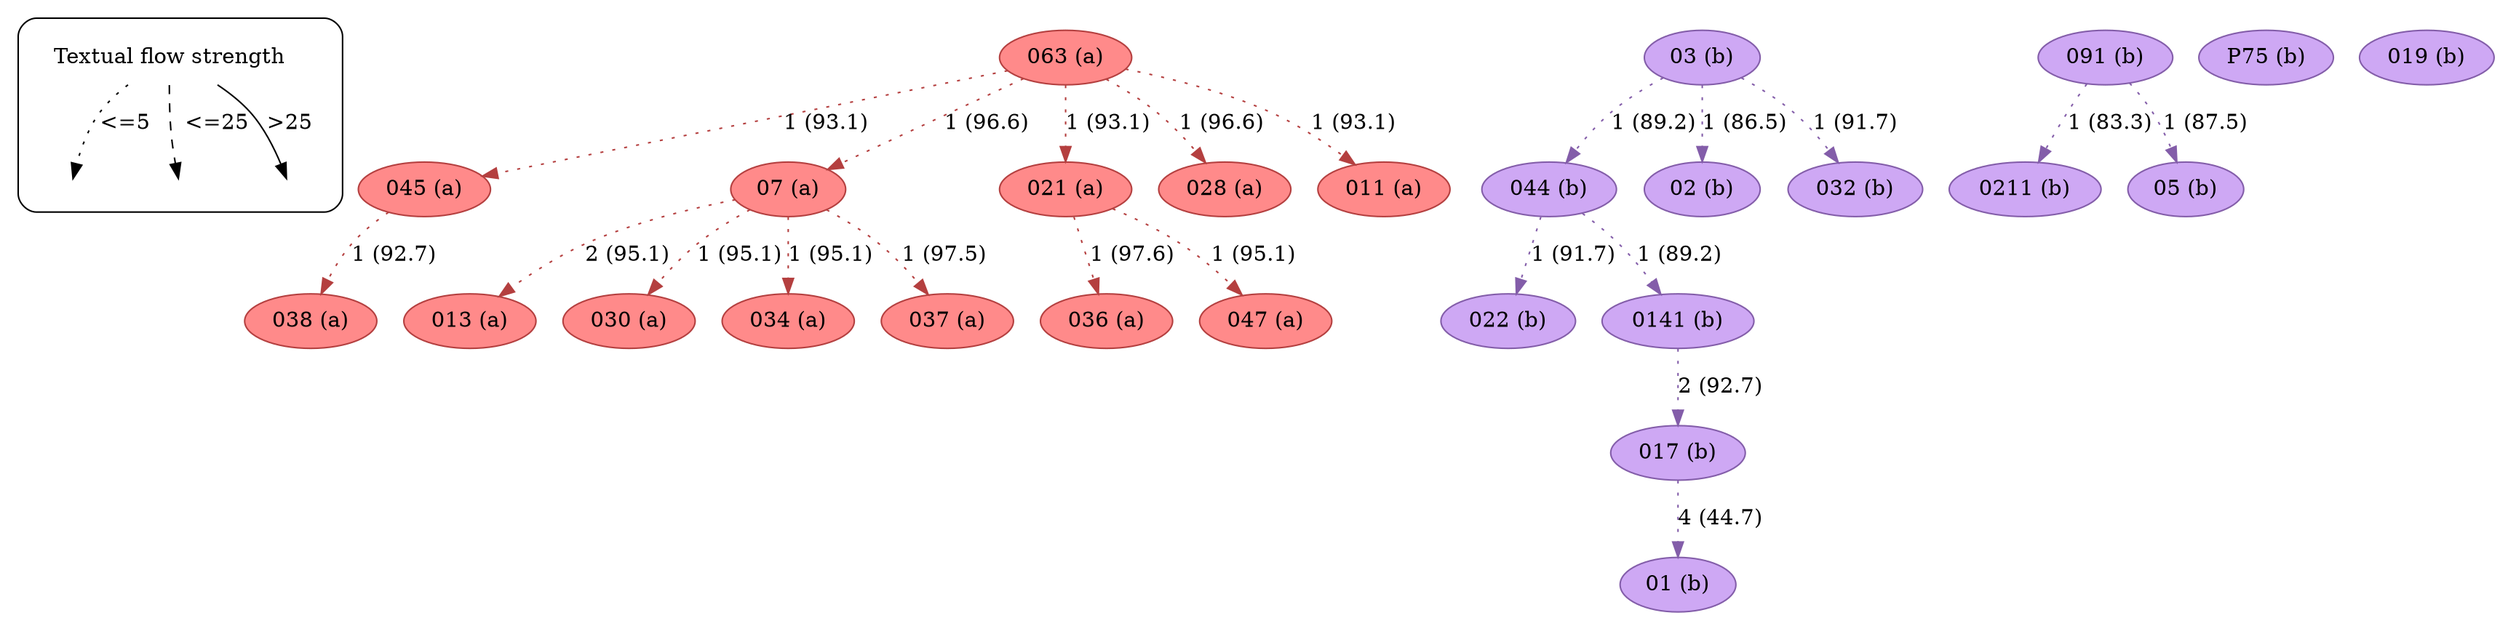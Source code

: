 strict digraph  {
	node [label="\N"];
	subgraph cluster_legend {
		graph [style=rounded];
		leg_s		 [label="Textual flow strength",
			shape=plaintext];
		leg_e1		 [fixedsize=True,
			height=0.2,
			label="",
			style=invis];
		leg_s -> leg_e1		 [label="<=5  ",
			style=dotted];
		leg_e2		 [fixedsize=True,
			height=0.2,
			label="",
			style=invis];
		leg_s -> leg_e2		 [label="  <=25",
			style=dashed];
		leg_e3		 [fixedsize=True,
			height=0.2,
			label="",
			style=invis];
		leg_s -> leg_e3		 [label=">25",
			style=solid];
	}
	045	 [color="#b43f3f",
		fillcolor="#FF8A8A",
		label="045 (a)",
		style=filled];
	038	 [color="#b43f3f",
		fillcolor="#FF8A8A",
		label="038 (a)",
		style=filled];
	045 -> 038	 [color="#b43f3f",
		label="1 (92.7)",
		style=dotted];
	063	 [color="#b43f3f",
		fillcolor="#FF8A8A",
		label="063 (a)",
		style=filled];
	063 -> 045	 [color="#b43f3f",
		label="1 (93.1)",
		style=dotted];
	07	 [color="#b43f3f",
		fillcolor="#FF8A8A",
		label="07 (a)",
		style=filled];
	063 -> 07	 [color="#b43f3f",
		label="1 (96.6)",
		style=dotted];
	021	 [color="#b43f3f",
		fillcolor="#FF8A8A",
		label="021 (a)",
		style=filled];
	063 -> 021	 [color="#b43f3f",
		label="1 (93.1)",
		style=dotted];
	028	 [color="#b43f3f",
		fillcolor="#FF8A8A",
		label="028 (a)",
		style=filled];
	063 -> 028	 [color="#b43f3f",
		label="1 (96.6)",
		style=dotted];
	011	 [color="#b43f3f",
		fillcolor="#FF8A8A",
		label="011 (a)",
		style=filled];
	063 -> 011	 [color="#b43f3f",
		label="1 (93.1)",
		style=dotted];
	013	 [color="#b43f3f",
		fillcolor="#FF8A8A",
		label="013 (a)",
		style=filled];
	07 -> 013	 [color="#b43f3f",
		label="2 (95.1)",
		style=dotted];
	030	 [color="#b43f3f",
		fillcolor="#FF8A8A",
		label="030 (a)",
		style=filled];
	07 -> 030	 [color="#b43f3f",
		label="1 (95.1)",
		style=dotted];
	034	 [color="#b43f3f",
		fillcolor="#FF8A8A",
		label="034 (a)",
		style=filled];
	07 -> 034	 [color="#b43f3f",
		label="1 (95.1)",
		style=dotted];
	037	 [color="#b43f3f",
		fillcolor="#FF8A8A",
		label="037 (a)",
		style=filled];
	07 -> 037	 [color="#b43f3f",
		label="1 (97.5)",
		style=dotted];
	036	 [color="#b43f3f",
		fillcolor="#FF8A8A",
		label="036 (a)",
		style=filled];
	021 -> 036	 [color="#b43f3f",
		label="1 (97.6)",
		style=dotted];
	047	 [color="#b43f3f",
		fillcolor="#FF8A8A",
		label="047 (a)",
		style=filled];
	021 -> 047	 [color="#b43f3f",
		label="1 (95.1)",
		style=dotted];
	017	 [color="#835da9",
		fillcolor="#CEA8F4",
		label="017 (b)",
		style=filled];
	01	 [color="#835da9",
		fillcolor="#CEA8F4",
		label="01 (b)",
		style=filled];
	017 -> 01	 [color="#835da9",
		label="4 (44.7)",
		style=dotted];
	044	 [color="#835da9",
		fillcolor="#CEA8F4",
		label="044 (b)",
		style=filled];
	022	 [color="#835da9",
		fillcolor="#CEA8F4",
		label="022 (b)",
		style=filled];
	044 -> 022	 [color="#835da9",
		label="1 (91.7)",
		style=dotted];
	0141	 [color="#835da9",
		fillcolor="#CEA8F4",
		label="0141 (b)",
		style=filled];
	044 -> 0141	 [color="#835da9",
		label="1 (89.2)",
		style=dotted];
	03	 [color="#835da9",
		fillcolor="#CEA8F4",
		label="03 (b)",
		style=filled];
	03 -> 044	 [color="#835da9",
		label="1 (89.2)",
		style=dotted];
	02	 [color="#835da9",
		fillcolor="#CEA8F4",
		label="02 (b)",
		style=filled];
	03 -> 02	 [color="#835da9",
		label="1 (86.5)",
		style=dotted];
	032	 [color="#835da9",
		fillcolor="#CEA8F4",
		label="032 (b)",
		style=filled];
	03 -> 032	 [color="#835da9",
		label="1 (91.7)",
		style=dotted];
	091	 [color="#835da9",
		fillcolor="#CEA8F4",
		label="091 (b)",
		style=filled];
	0211	 [color="#835da9",
		fillcolor="#CEA8F4",
		label="0211 (b)",
		style=filled];
	091 -> 0211	 [color="#835da9",
		label="1 (83.3)",
		style=dotted];
	05	 [color="#835da9",
		fillcolor="#CEA8F4",
		label="05 (b)",
		style=filled];
	091 -> 05	 [color="#835da9",
		label="1 (87.5)",
		style=dotted];
	0141 -> 017	 [color="#835da9",
		label="2 (92.7)",
		style=dotted];
	P75	 [color="#835da9",
		fillcolor="#CEA8F4",
		label="P75 (b)",
		style=filled];
	019	 [color="#835da9",
		fillcolor="#CEA8F4",
		label="019 (b)",
		style=filled];
}
